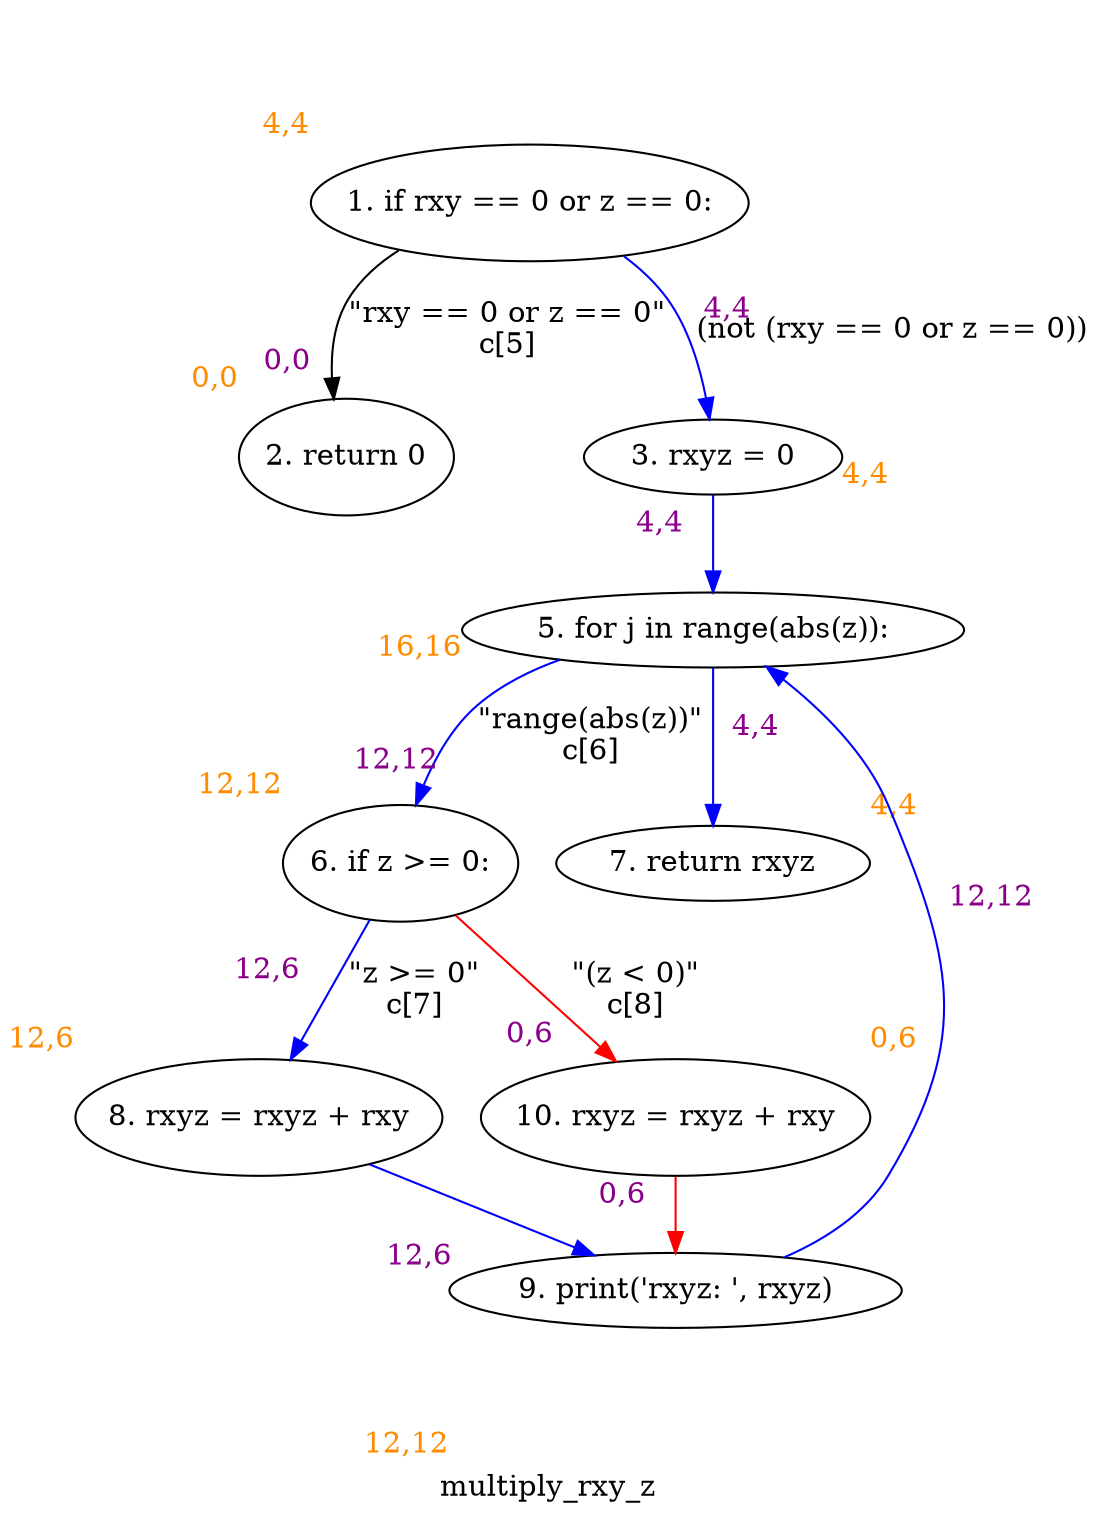 digraph clustermultiply_rxy_z {
	graph [bb="0,0,439.01,611.44",
		label=multiply_rxy_z,
		lheight=0.22,
		lp="219.5,11.875",
		lwidth=1.16,
		xlabel=<<br></br><br></br><br></br><font color='darkorange'>-1,-1</font>>
	];
	node [label="\N",
		xlabel=<<br></br><br></br><br></br><font color='darkorange'>-1,-1</font>>
	];
	1	[height=0.77585,
		label="1. if rxy == 0 or z == 0:",
		pos="233.26,567.76",
		width=2.6566,
		xlabel=<<br></br><br></br><br></br><font color='darkorange'>4,4</font>>,
		xlp="129,603.57"];
	2	[height=0.77585,
		label="2. return 0",
		pos="163.26,444.4",
		width=1.3602,
		xlabel=<<br></br><br></br><br></br><font color='darkorange'>0,0</font>>,
		xlp="105.67,480.21"];
	1 -> 2	[label="\"rxy == 0 or z == 0\"\nc[5]",
		label_bgcolor=white,
		lp="222.76,506.08",
		pos="e,157.61,472.46 183.86,543.44 176.01,537.51 168.95,530.35 164.26,521.83 157.99,510.44 156.37,496.57 156.76,483.79",
		xlabel=<<font color='darkmagenta'><br/>  0,0   <br/></font>>,
		xlp="141.83,519"];
	3	[height=0.5,
		label="3. rxyz = 0
",
		pos="303.26,444.4",
		width=1.4184,
		xlabel=<<br></br><br></br><br></br><font color='darkorange'>4,4</font>>,
		xlp="243.57,470.28"];
	1 -> 3	[color=blue,
		label="(not (rxy == 0 or z == 0))",
		label_bgcolor=white,
		lp="366.63,506.08",
		pos="e,300.96,462.87 265.35,541.36 271.29,535.46 276.97,528.84 281.26,521.83 290.13,507.34 295.56,489.11 298.8,474.09",
		xlabel=<<font color='darkmagenta'><br/>  4,4   <br/></font>>,
		xlp="298.7,496.82"];
	5	[height=0.5,
		label="5. for j in range(abs(z)):
",
		pos="303.26,361.47",
		width=2.7214,
		xlabel=<<br></br><br></br><br></br><font color='darkorange'>16,16</font>>,
		xlp="189.91,387.35"];
	3 -> 5	[color=blue,
		label_bgcolor=white,
		pos="e,303.26,379.89 303.26,426.24 303.26,416.12 303.26,403.04 303.26,391.36",
		xlabel=<<font color='darkmagenta'><br/>  4,4   <br/></font>>,
		xlp="285.26,411.03"];
	6	[height=0.77585,
		label="6. if z >= 0:",
		pos="176.26,248.04",
		width=1.3602,
		xlabel=<<br></br><br></br><br></br><font color='darkorange'>12,12</font>>,
		xlp="111.92,283.85"];
	5 -> 6	[color=blue,
		label="\"range(abs(z))\"\nc[6]",
		label_bgcolor=white,
		lp="257.01,309.72",
		pos="e,183.89,275.8 247.98,346.21 235.7,341.15 223.46,334.4 213.76,325.47 202.34,314.97 193.98,300.23 188.1,286.5",
		xlabel=<<font color='darkmagenta'><br/>  12,12   <br/></font>>,
		xlp="182.43,326.47"];
	7	[height=0.5,
		label="7. return rxyz
",
		pos="303.26,248.04",
		width=1.6679,
		xlabel=<<br></br><br></br><br></br><font color='darkorange'>4,4</font>>,
		xlp="234.59,273.92"];
	5 -> 7	[color=blue,
		label_bgcolor=white,
		pos="e,303.26,266.33 303.26,343.06 303.26,325.56 303.26,298.29 303.26,277.62",
		xlabel=<<font color='darkmagenta'><br/>  4,4   <br/></font>>,
		xlp="321.26,312.31"];
	8	[height=0.77585,
		label="8. rxyz = rxyz + rxy",
		pos="104.26,124.68",
		width=2.2294,
		xlabel=<<br></br><br></br><br></br><font color='darkorange'>12,6</font>>,
		xlp="12,160.49"];
	6 -> 8	[color=blue,
		label="\"z >= 0\"\nc[7]",
		label_bgcolor=white,
		lp="173.63,186.36",
		pos="e,120,152.22 160.99,221.3 150.77,204.08 137.18,181.16 125.85,162.08",
		xlabel=<<font color='darkmagenta'><br/>  12,6   <br/></font>>,
		xlp="119.31,194.96"];
	10	[height=0.77585,
		label="10. rxyz = rxyz + rxy",
		pos="283.26,124.68",
		width=2.2294,
		xlabel=<<br></br><br></br><br></br><font color='darkorange'>0,6</font>>,
		xlp="194.38,160.49"];
	6 -> 10	[color=red,
		label="\"(z < 0)\"\nc[8]",
		label_bgcolor=white,
		lp="268.01,186.36",
		pos="e,260.16,151.88 197.91,222.48 213.66,204.62 235.19,180.2 252.69,160.36",
		xlabel=<<font color='darkmagenta'><br/>  0,6   <br/></font>>,
		xlp="220.12,179.21"];
	9	[height=0.5,
		label="9. print('rxyz: ', rxyz)
",
		pos="283.26,41.75",
		width=2.458,
		xlabel=<<br></br><br></br><br></br><font color='darkorange'>12,12</font>>,
		xlp="179.39,67.625"];
	8 -> 9	[color=blue,
		label_bgcolor=white,
		pos="e,247.94,58.719 152.23,101.99 178.71,90.018 211.43,75.223 237.55,63.415",
		xlabel=<<font color='darkmagenta'><br/>  12,6   <br/></font>>,
		xlp="178.49,88.329"];
	10 -> 9	[color=red,
		label_bgcolor=white,
		pos="e,283.26,60.224 283.26,96.281 283.26,88.364 283.26,79.699 283.26,71.691",
		xlabel=<<font color='darkmagenta'><br/>  0,6   <br/></font>>,
		xlp="265.26,86.447"];
	9 -> 5	[color=blue,
		label_bgcolor=white,
		pos="e,323.38,343.39 326.17,57.815 343.73,66.347 362.24,78.953 372.26,96.75 411.33,166.16 399,200.94 372.26,275.97 364.1,298.85 346.8,\
320.02 331.56,335.44",
		xlabel=<<font color='darkmagenta'><br/>  12,12   <br/></font>>,
		xlp="366.55,209.96"];
}
